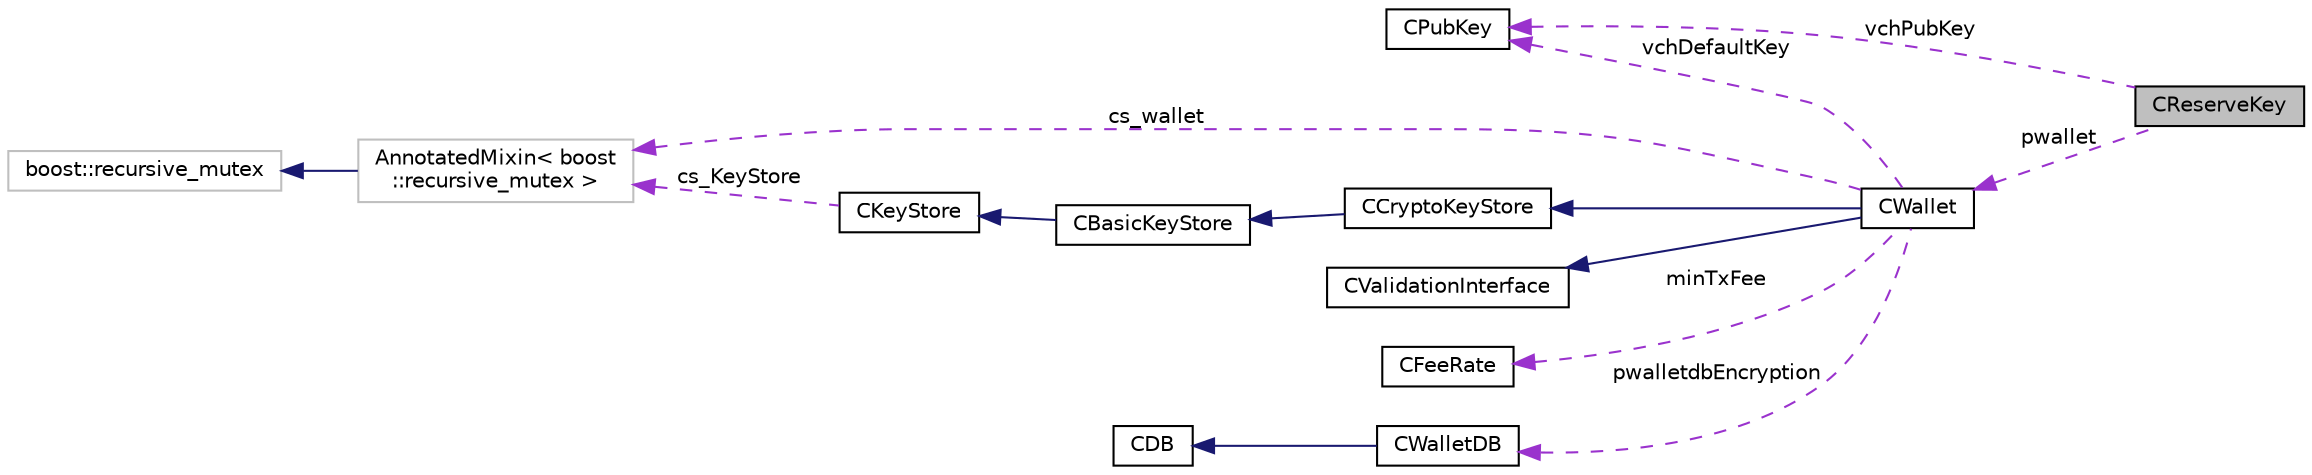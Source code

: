 digraph "CReserveKey"
{
  edge [fontname="Helvetica",fontsize="10",labelfontname="Helvetica",labelfontsize="10"];
  node [fontname="Helvetica",fontsize="10",shape=record];
  rankdir="LR";
  Node1 [label="CReserveKey",height=0.2,width=0.4,color="black", fillcolor="grey75", style="filled", fontcolor="black"];
  Node2 -> Node1 [dir="back",color="darkorchid3",fontsize="10",style="dashed",label=" vchPubKey" ,fontname="Helvetica"];
  Node2 [label="CPubKey",height=0.2,width=0.4,color="black", fillcolor="white", style="filled",URL="$class_c_pub_key.html",tooltip="An encapsulated public key. "];
  Node3 -> Node1 [dir="back",color="darkorchid3",fontsize="10",style="dashed",label=" pwallet" ,fontname="Helvetica"];
  Node3 [label="CWallet",height=0.2,width=0.4,color="black", fillcolor="white", style="filled",URL="$class_c_wallet.html",tooltip="A CWallet is an extension of a keystore, which also maintains a set of transactions and balances..."];
  Node4 -> Node3 [dir="back",color="midnightblue",fontsize="10",style="solid",fontname="Helvetica"];
  Node4 [label="CCryptoKeyStore",height=0.2,width=0.4,color="black", fillcolor="white", style="filled",URL="$class_c_crypto_key_store.html",tooltip="Keystore which keeps the private keys encrypted. "];
  Node5 -> Node4 [dir="back",color="midnightblue",fontsize="10",style="solid",fontname="Helvetica"];
  Node5 [label="CBasicKeyStore",height=0.2,width=0.4,color="black", fillcolor="white", style="filled",URL="$class_c_basic_key_store.html",tooltip="Basic key store, that keeps keys in an address->secret map. "];
  Node6 -> Node5 [dir="back",color="midnightblue",fontsize="10",style="solid",fontname="Helvetica"];
  Node6 [label="CKeyStore",height=0.2,width=0.4,color="black", fillcolor="white", style="filled",URL="$class_c_key_store.html",tooltip="A virtual base class for key stores. "];
  Node7 -> Node6 [dir="back",color="darkorchid3",fontsize="10",style="dashed",label=" cs_KeyStore" ,fontname="Helvetica"];
  Node7 [label="AnnotatedMixin\< boost\l::recursive_mutex \>",height=0.2,width=0.4,color="grey75", fillcolor="white", style="filled"];
  Node8 -> Node7 [dir="back",color="midnightblue",fontsize="10",style="solid",fontname="Helvetica"];
  Node8 [label="boost::recursive_mutex",height=0.2,width=0.4,color="grey75", fillcolor="white", style="filled"];
  Node9 -> Node3 [dir="back",color="midnightblue",fontsize="10",style="solid",fontname="Helvetica"];
  Node9 [label="CValidationInterface",height=0.2,width=0.4,color="black", fillcolor="white", style="filled",URL="$class_c_validation_interface.html"];
  Node10 -> Node3 [dir="back",color="darkorchid3",fontsize="10",style="dashed",label=" minTxFee" ,fontname="Helvetica"];
  Node10 [label="CFeeRate",height=0.2,width=0.4,color="black", fillcolor="white", style="filled",URL="$class_c_fee_rate.html",tooltip="Type-safe wrapper class to for fee rates (how much to pay based on transaction size) ..."];
  Node2 -> Node3 [dir="back",color="darkorchid3",fontsize="10",style="dashed",label=" vchDefaultKey" ,fontname="Helvetica"];
  Node7 -> Node3 [dir="back",color="darkorchid3",fontsize="10",style="dashed",label=" cs_wallet" ,fontname="Helvetica"];
  Node11 -> Node3 [dir="back",color="darkorchid3",fontsize="10",style="dashed",label=" pwalletdbEncryption" ,fontname="Helvetica"];
  Node11 [label="CWalletDB",height=0.2,width=0.4,color="black", fillcolor="white", style="filled",URL="$class_c_wallet_d_b.html",tooltip="Access to the wallet database (wallet.dat) "];
  Node12 -> Node11 [dir="back",color="midnightblue",fontsize="10",style="solid",fontname="Helvetica"];
  Node12 [label="CDB",height=0.2,width=0.4,color="black", fillcolor="white", style="filled",URL="$class_c_d_b.html",tooltip="RAII class that provides access to a Berkeley database. "];
}
